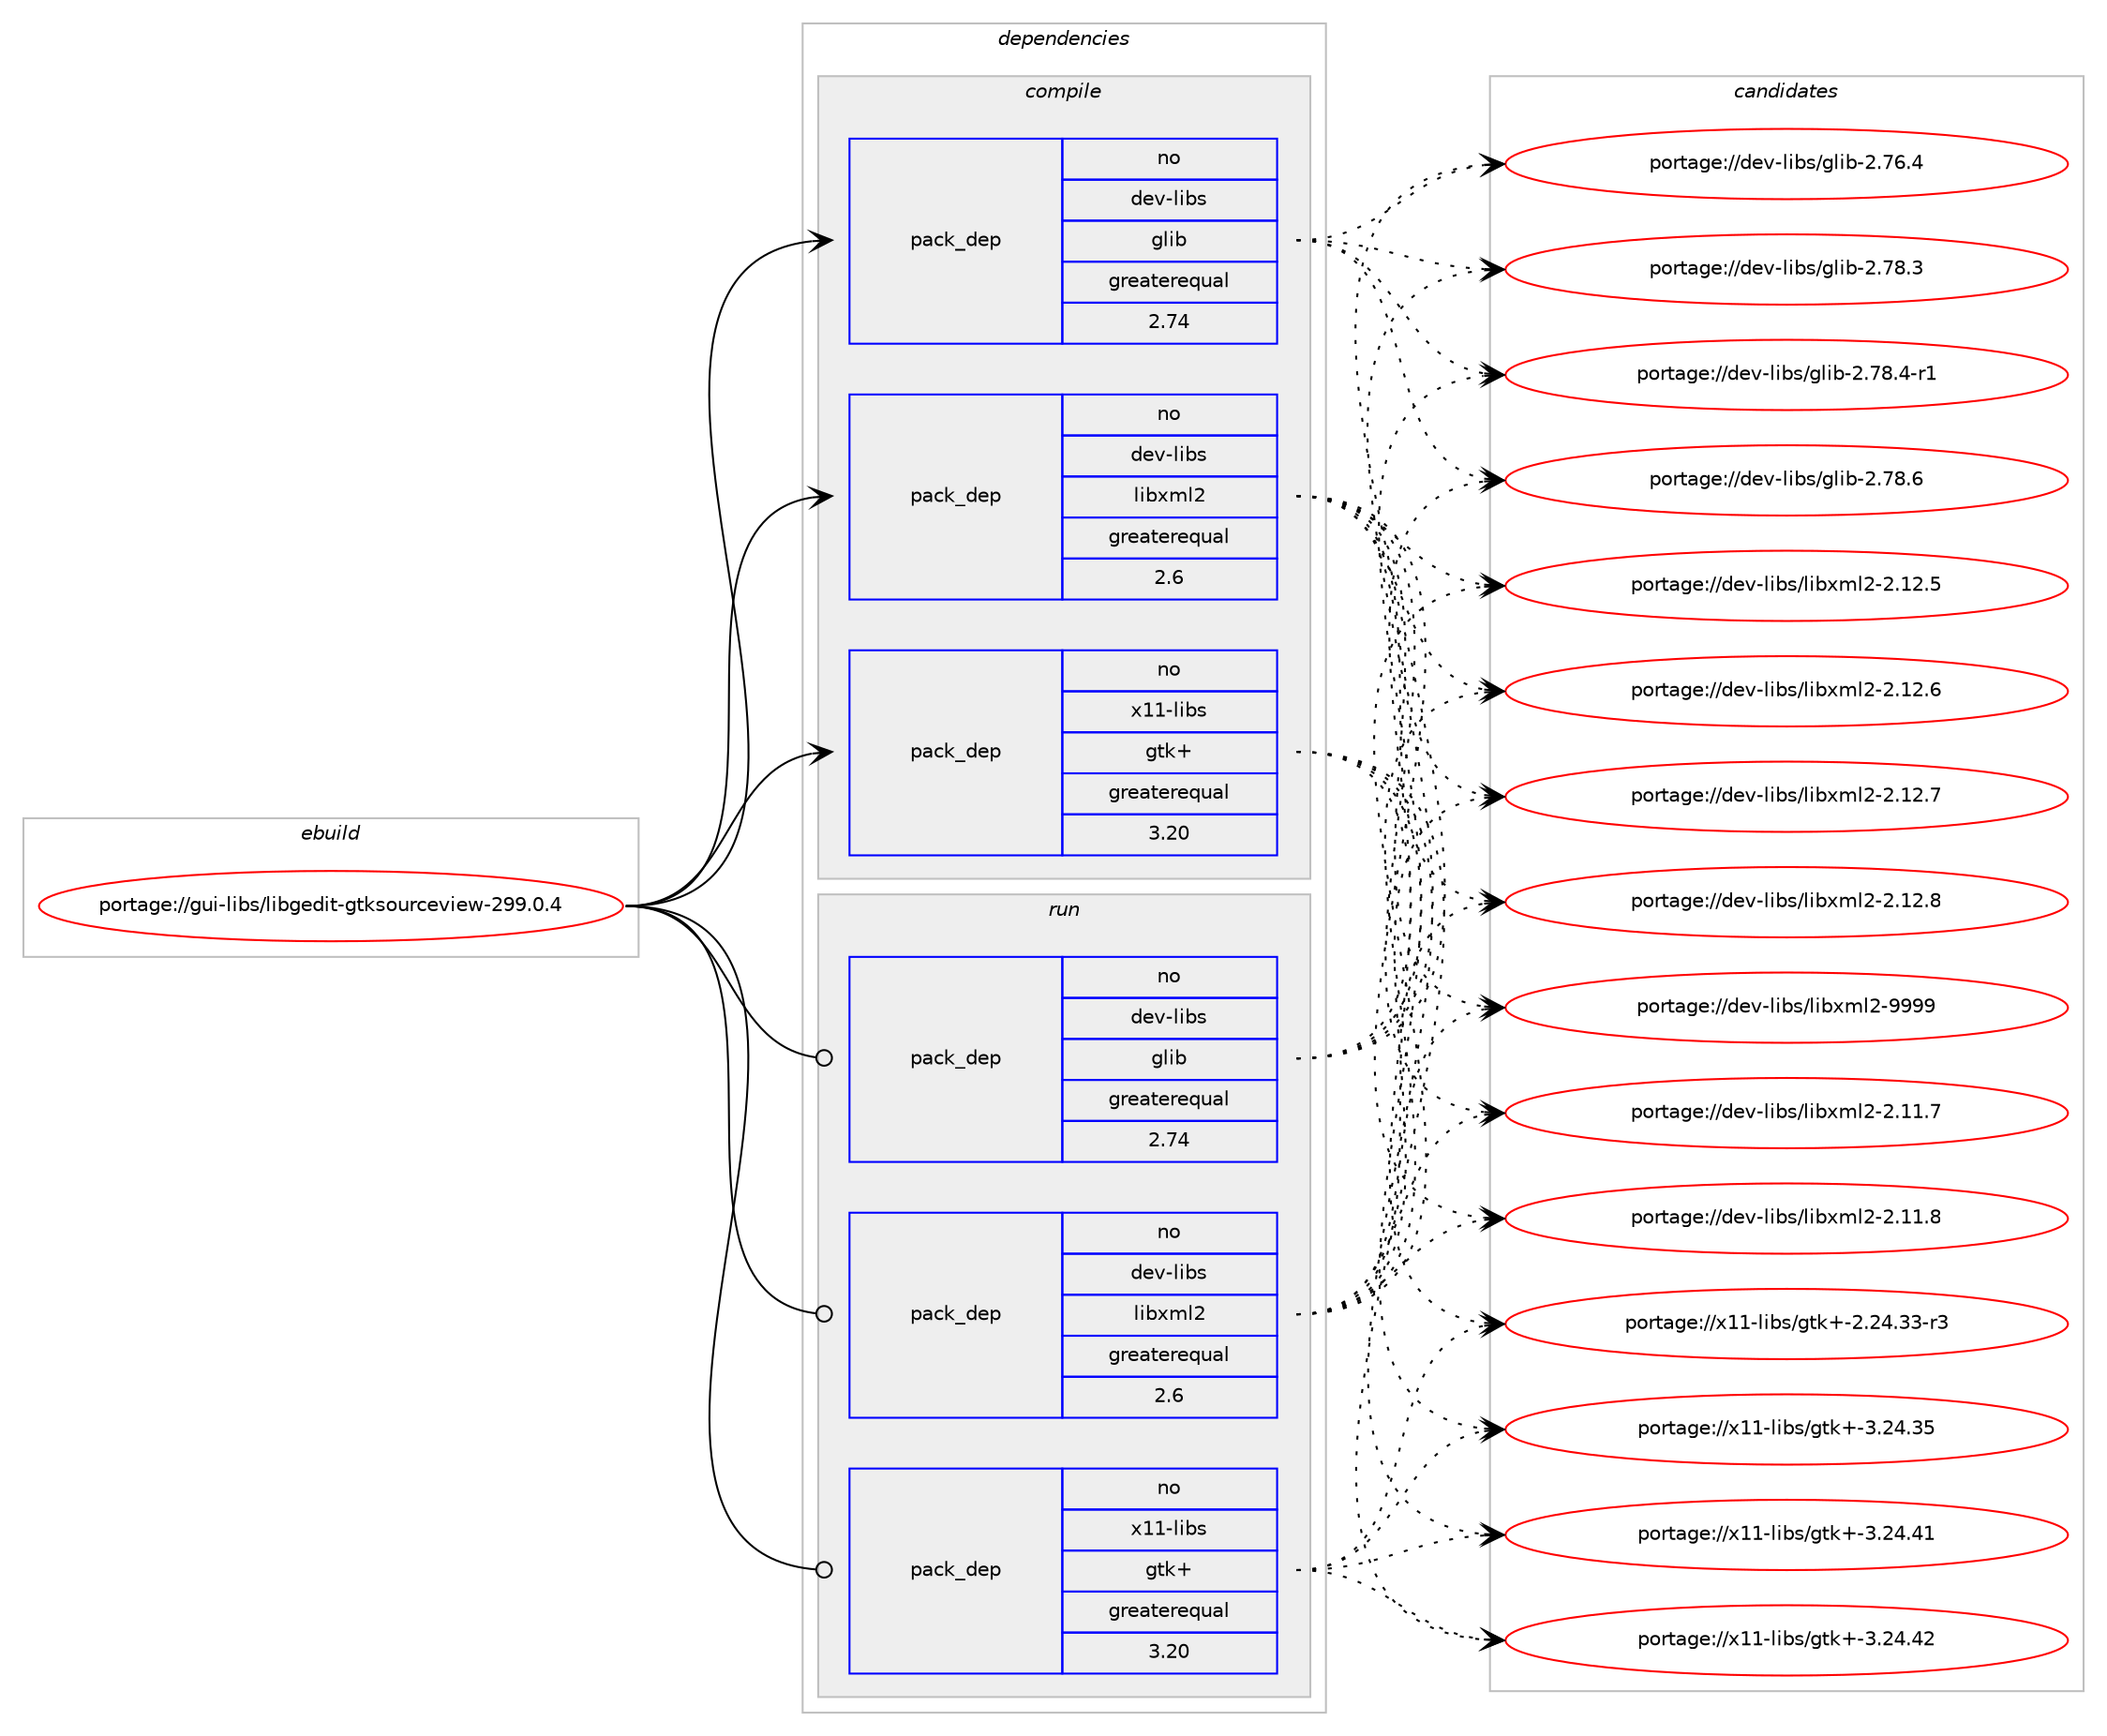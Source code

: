 digraph prolog {

# *************
# Graph options
# *************

newrank=true;
concentrate=true;
compound=true;
graph [rankdir=LR,fontname=Helvetica,fontsize=10,ranksep=1.5];#, ranksep=2.5, nodesep=0.2];
edge  [arrowhead=vee];
node  [fontname=Helvetica,fontsize=10];

# **********
# The ebuild
# **********

subgraph cluster_leftcol {
color=gray;
rank=same;
label=<<i>ebuild</i>>;
id [label="portage://gui-libs/libgedit-gtksourceview-299.0.4", color=red, width=4, href="../gui-libs/libgedit-gtksourceview-299.0.4.svg"];
}

# ****************
# The dependencies
# ****************

subgraph cluster_midcol {
color=gray;
label=<<i>dependencies</i>>;
subgraph cluster_compile {
fillcolor="#eeeeee";
style=filled;
label=<<i>compile</i>>;
subgraph pack54917 {
dependency121486 [label=<<TABLE BORDER="0" CELLBORDER="1" CELLSPACING="0" CELLPADDING="4" WIDTH="220"><TR><TD ROWSPAN="6" CELLPADDING="30">pack_dep</TD></TR><TR><TD WIDTH="110">no</TD></TR><TR><TD>dev-libs</TD></TR><TR><TD>glib</TD></TR><TR><TD>greaterequal</TD></TR><TR><TD>2.74</TD></TR></TABLE>>, shape=none, color=blue];
}
id:e -> dependency121486:w [weight=20,style="solid",arrowhead="vee"];
# *** BEGIN UNKNOWN DEPENDENCY TYPE (TODO) ***
# id -> package_dependency(portage://gui-libs/libgedit-gtksourceview-299.0.4,install,no,dev-libs,gobject-introspection,none,[,,],any_same_slot,[])
# *** END UNKNOWN DEPENDENCY TYPE (TODO) ***

subgraph pack54918 {
dependency121487 [label=<<TABLE BORDER="0" CELLBORDER="1" CELLSPACING="0" CELLPADDING="4" WIDTH="220"><TR><TD ROWSPAN="6" CELLPADDING="30">pack_dep</TD></TR><TR><TD WIDTH="110">no</TD></TR><TR><TD>dev-libs</TD></TR><TR><TD>libxml2</TD></TR><TR><TD>greaterequal</TD></TR><TR><TD>2.6</TD></TR></TABLE>>, shape=none, color=blue];
}
id:e -> dependency121487:w [weight=20,style="solid",arrowhead="vee"];
subgraph pack54919 {
dependency121488 [label=<<TABLE BORDER="0" CELLBORDER="1" CELLSPACING="0" CELLPADDING="4" WIDTH="220"><TR><TD ROWSPAN="6" CELLPADDING="30">pack_dep</TD></TR><TR><TD WIDTH="110">no</TD></TR><TR><TD>x11-libs</TD></TR><TR><TD>gtk+</TD></TR><TR><TD>greaterequal</TD></TR><TR><TD>3.20</TD></TR></TABLE>>, shape=none, color=blue];
}
id:e -> dependency121488:w [weight=20,style="solid",arrowhead="vee"];
}
subgraph cluster_compileandrun {
fillcolor="#eeeeee";
style=filled;
label=<<i>compile and run</i>>;
}
subgraph cluster_run {
fillcolor="#eeeeee";
style=filled;
label=<<i>run</i>>;
subgraph pack54920 {
dependency121489 [label=<<TABLE BORDER="0" CELLBORDER="1" CELLSPACING="0" CELLPADDING="4" WIDTH="220"><TR><TD ROWSPAN="6" CELLPADDING="30">pack_dep</TD></TR><TR><TD WIDTH="110">no</TD></TR><TR><TD>dev-libs</TD></TR><TR><TD>glib</TD></TR><TR><TD>greaterequal</TD></TR><TR><TD>2.74</TD></TR></TABLE>>, shape=none, color=blue];
}
id:e -> dependency121489:w [weight=20,style="solid",arrowhead="odot"];
# *** BEGIN UNKNOWN DEPENDENCY TYPE (TODO) ***
# id -> package_dependency(portage://gui-libs/libgedit-gtksourceview-299.0.4,run,no,dev-libs,gobject-introspection,none,[,,],any_same_slot,[])
# *** END UNKNOWN DEPENDENCY TYPE (TODO) ***

subgraph pack54921 {
dependency121490 [label=<<TABLE BORDER="0" CELLBORDER="1" CELLSPACING="0" CELLPADDING="4" WIDTH="220"><TR><TD ROWSPAN="6" CELLPADDING="30">pack_dep</TD></TR><TR><TD WIDTH="110">no</TD></TR><TR><TD>dev-libs</TD></TR><TR><TD>libxml2</TD></TR><TR><TD>greaterequal</TD></TR><TR><TD>2.6</TD></TR></TABLE>>, shape=none, color=blue];
}
id:e -> dependency121490:w [weight=20,style="solid",arrowhead="odot"];
subgraph pack54922 {
dependency121491 [label=<<TABLE BORDER="0" CELLBORDER="1" CELLSPACING="0" CELLPADDING="4" WIDTH="220"><TR><TD ROWSPAN="6" CELLPADDING="30">pack_dep</TD></TR><TR><TD WIDTH="110">no</TD></TR><TR><TD>x11-libs</TD></TR><TR><TD>gtk+</TD></TR><TR><TD>greaterequal</TD></TR><TR><TD>3.20</TD></TR></TABLE>>, shape=none, color=blue];
}
id:e -> dependency121491:w [weight=20,style="solid",arrowhead="odot"];
}
}

# **************
# The candidates
# **************

subgraph cluster_choices {
rank=same;
color=gray;
label=<<i>candidates</i>>;

subgraph choice54917 {
color=black;
nodesep=1;
choice1001011184510810598115471031081059845504655544652 [label="portage://dev-libs/glib-2.76.4", color=red, width=4,href="../dev-libs/glib-2.76.4.svg"];
choice1001011184510810598115471031081059845504655564651 [label="portage://dev-libs/glib-2.78.3", color=red, width=4,href="../dev-libs/glib-2.78.3.svg"];
choice10010111845108105981154710310810598455046555646524511449 [label="portage://dev-libs/glib-2.78.4-r1", color=red, width=4,href="../dev-libs/glib-2.78.4-r1.svg"];
choice1001011184510810598115471031081059845504655564654 [label="portage://dev-libs/glib-2.78.6", color=red, width=4,href="../dev-libs/glib-2.78.6.svg"];
dependency121486:e -> choice1001011184510810598115471031081059845504655544652:w [style=dotted,weight="100"];
dependency121486:e -> choice1001011184510810598115471031081059845504655564651:w [style=dotted,weight="100"];
dependency121486:e -> choice10010111845108105981154710310810598455046555646524511449:w [style=dotted,weight="100"];
dependency121486:e -> choice1001011184510810598115471031081059845504655564654:w [style=dotted,weight="100"];
}
subgraph choice54918 {
color=black;
nodesep=1;
choice100101118451081059811547108105981201091085045504649494655 [label="portage://dev-libs/libxml2-2.11.7", color=red, width=4,href="../dev-libs/libxml2-2.11.7.svg"];
choice100101118451081059811547108105981201091085045504649494656 [label="portage://dev-libs/libxml2-2.11.8", color=red, width=4,href="../dev-libs/libxml2-2.11.8.svg"];
choice100101118451081059811547108105981201091085045504649504653 [label="portage://dev-libs/libxml2-2.12.5", color=red, width=4,href="../dev-libs/libxml2-2.12.5.svg"];
choice100101118451081059811547108105981201091085045504649504654 [label="portage://dev-libs/libxml2-2.12.6", color=red, width=4,href="../dev-libs/libxml2-2.12.6.svg"];
choice100101118451081059811547108105981201091085045504649504655 [label="portage://dev-libs/libxml2-2.12.7", color=red, width=4,href="../dev-libs/libxml2-2.12.7.svg"];
choice100101118451081059811547108105981201091085045504649504656 [label="portage://dev-libs/libxml2-2.12.8", color=red, width=4,href="../dev-libs/libxml2-2.12.8.svg"];
choice10010111845108105981154710810598120109108504557575757 [label="portage://dev-libs/libxml2-9999", color=red, width=4,href="../dev-libs/libxml2-9999.svg"];
dependency121487:e -> choice100101118451081059811547108105981201091085045504649494655:w [style=dotted,weight="100"];
dependency121487:e -> choice100101118451081059811547108105981201091085045504649494656:w [style=dotted,weight="100"];
dependency121487:e -> choice100101118451081059811547108105981201091085045504649504653:w [style=dotted,weight="100"];
dependency121487:e -> choice100101118451081059811547108105981201091085045504649504654:w [style=dotted,weight="100"];
dependency121487:e -> choice100101118451081059811547108105981201091085045504649504655:w [style=dotted,weight="100"];
dependency121487:e -> choice100101118451081059811547108105981201091085045504649504656:w [style=dotted,weight="100"];
dependency121487:e -> choice10010111845108105981154710810598120109108504557575757:w [style=dotted,weight="100"];
}
subgraph choice54919 {
color=black;
nodesep=1;
choice12049494510810598115471031161074345504650524651514511451 [label="portage://x11-libs/gtk+-2.24.33-r3", color=red, width=4,href="../x11-libs/gtk+-2.24.33-r3.svg"];
choice1204949451081059811547103116107434551465052465153 [label="portage://x11-libs/gtk+-3.24.35", color=red, width=4,href="../x11-libs/gtk+-3.24.35.svg"];
choice1204949451081059811547103116107434551465052465249 [label="portage://x11-libs/gtk+-3.24.41", color=red, width=4,href="../x11-libs/gtk+-3.24.41.svg"];
choice1204949451081059811547103116107434551465052465250 [label="portage://x11-libs/gtk+-3.24.42", color=red, width=4,href="../x11-libs/gtk+-3.24.42.svg"];
dependency121488:e -> choice12049494510810598115471031161074345504650524651514511451:w [style=dotted,weight="100"];
dependency121488:e -> choice1204949451081059811547103116107434551465052465153:w [style=dotted,weight="100"];
dependency121488:e -> choice1204949451081059811547103116107434551465052465249:w [style=dotted,weight="100"];
dependency121488:e -> choice1204949451081059811547103116107434551465052465250:w [style=dotted,weight="100"];
}
subgraph choice54920 {
color=black;
nodesep=1;
choice1001011184510810598115471031081059845504655544652 [label="portage://dev-libs/glib-2.76.4", color=red, width=4,href="../dev-libs/glib-2.76.4.svg"];
choice1001011184510810598115471031081059845504655564651 [label="portage://dev-libs/glib-2.78.3", color=red, width=4,href="../dev-libs/glib-2.78.3.svg"];
choice10010111845108105981154710310810598455046555646524511449 [label="portage://dev-libs/glib-2.78.4-r1", color=red, width=4,href="../dev-libs/glib-2.78.4-r1.svg"];
choice1001011184510810598115471031081059845504655564654 [label="portage://dev-libs/glib-2.78.6", color=red, width=4,href="../dev-libs/glib-2.78.6.svg"];
dependency121489:e -> choice1001011184510810598115471031081059845504655544652:w [style=dotted,weight="100"];
dependency121489:e -> choice1001011184510810598115471031081059845504655564651:w [style=dotted,weight="100"];
dependency121489:e -> choice10010111845108105981154710310810598455046555646524511449:w [style=dotted,weight="100"];
dependency121489:e -> choice1001011184510810598115471031081059845504655564654:w [style=dotted,weight="100"];
}
subgraph choice54921 {
color=black;
nodesep=1;
choice100101118451081059811547108105981201091085045504649494655 [label="portage://dev-libs/libxml2-2.11.7", color=red, width=4,href="../dev-libs/libxml2-2.11.7.svg"];
choice100101118451081059811547108105981201091085045504649494656 [label="portage://dev-libs/libxml2-2.11.8", color=red, width=4,href="../dev-libs/libxml2-2.11.8.svg"];
choice100101118451081059811547108105981201091085045504649504653 [label="portage://dev-libs/libxml2-2.12.5", color=red, width=4,href="../dev-libs/libxml2-2.12.5.svg"];
choice100101118451081059811547108105981201091085045504649504654 [label="portage://dev-libs/libxml2-2.12.6", color=red, width=4,href="../dev-libs/libxml2-2.12.6.svg"];
choice100101118451081059811547108105981201091085045504649504655 [label="portage://dev-libs/libxml2-2.12.7", color=red, width=4,href="../dev-libs/libxml2-2.12.7.svg"];
choice100101118451081059811547108105981201091085045504649504656 [label="portage://dev-libs/libxml2-2.12.8", color=red, width=4,href="../dev-libs/libxml2-2.12.8.svg"];
choice10010111845108105981154710810598120109108504557575757 [label="portage://dev-libs/libxml2-9999", color=red, width=4,href="../dev-libs/libxml2-9999.svg"];
dependency121490:e -> choice100101118451081059811547108105981201091085045504649494655:w [style=dotted,weight="100"];
dependency121490:e -> choice100101118451081059811547108105981201091085045504649494656:w [style=dotted,weight="100"];
dependency121490:e -> choice100101118451081059811547108105981201091085045504649504653:w [style=dotted,weight="100"];
dependency121490:e -> choice100101118451081059811547108105981201091085045504649504654:w [style=dotted,weight="100"];
dependency121490:e -> choice100101118451081059811547108105981201091085045504649504655:w [style=dotted,weight="100"];
dependency121490:e -> choice100101118451081059811547108105981201091085045504649504656:w [style=dotted,weight="100"];
dependency121490:e -> choice10010111845108105981154710810598120109108504557575757:w [style=dotted,weight="100"];
}
subgraph choice54922 {
color=black;
nodesep=1;
choice12049494510810598115471031161074345504650524651514511451 [label="portage://x11-libs/gtk+-2.24.33-r3", color=red, width=4,href="../x11-libs/gtk+-2.24.33-r3.svg"];
choice1204949451081059811547103116107434551465052465153 [label="portage://x11-libs/gtk+-3.24.35", color=red, width=4,href="../x11-libs/gtk+-3.24.35.svg"];
choice1204949451081059811547103116107434551465052465249 [label="portage://x11-libs/gtk+-3.24.41", color=red, width=4,href="../x11-libs/gtk+-3.24.41.svg"];
choice1204949451081059811547103116107434551465052465250 [label="portage://x11-libs/gtk+-3.24.42", color=red, width=4,href="../x11-libs/gtk+-3.24.42.svg"];
dependency121491:e -> choice12049494510810598115471031161074345504650524651514511451:w [style=dotted,weight="100"];
dependency121491:e -> choice1204949451081059811547103116107434551465052465153:w [style=dotted,weight="100"];
dependency121491:e -> choice1204949451081059811547103116107434551465052465249:w [style=dotted,weight="100"];
dependency121491:e -> choice1204949451081059811547103116107434551465052465250:w [style=dotted,weight="100"];
}
}

}
